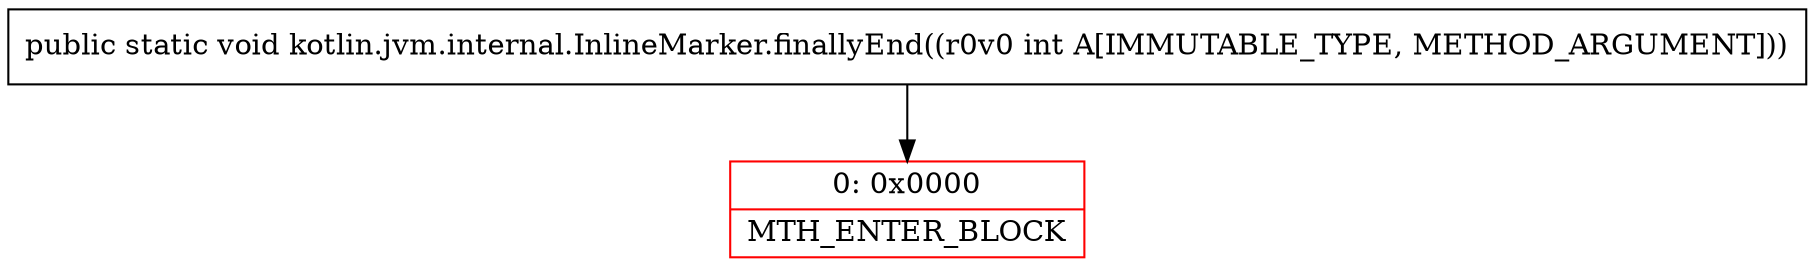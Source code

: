 digraph "CFG forkotlin.jvm.internal.InlineMarker.finallyEnd(I)V" {
subgraph cluster_Region_2012927370 {
label = "R(0)";
node [shape=record,color=blue];
}
Node_0 [shape=record,color=red,label="{0\:\ 0x0000|MTH_ENTER_BLOCK\l}"];
MethodNode[shape=record,label="{public static void kotlin.jvm.internal.InlineMarker.finallyEnd((r0v0 int A[IMMUTABLE_TYPE, METHOD_ARGUMENT])) }"];
MethodNode -> Node_0;
}

